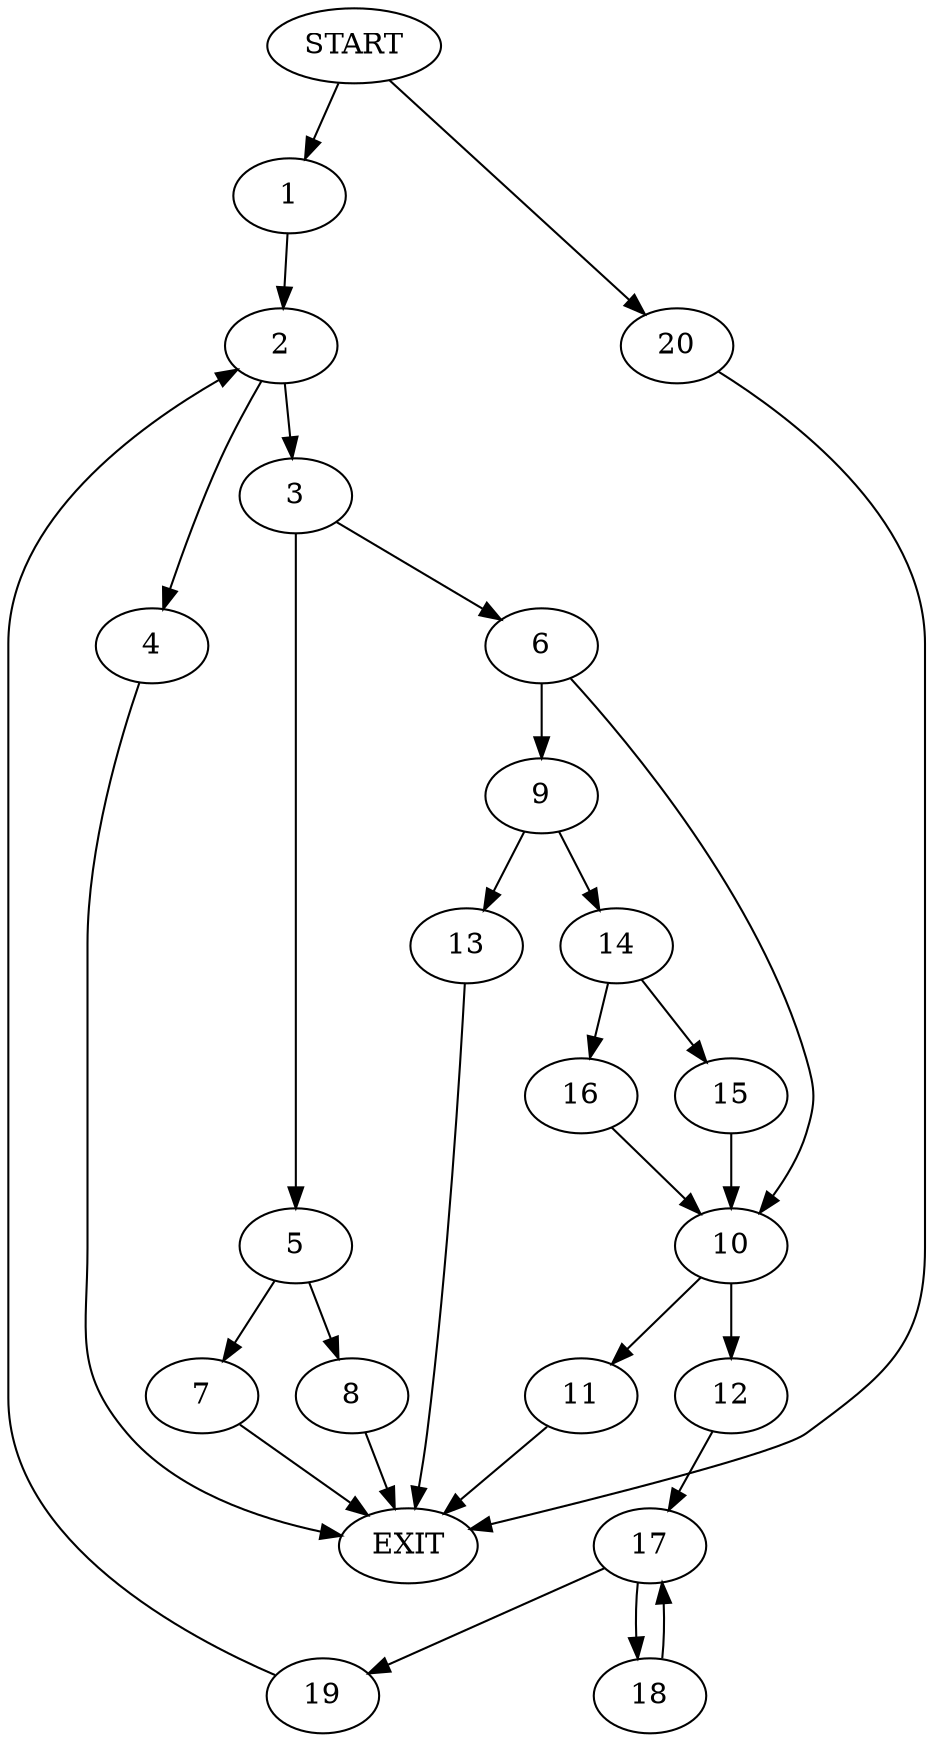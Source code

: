 digraph {
0 [label="START"]
21 [label="EXIT"]
0 -> 1
1 -> 2
2 -> 3
2 -> 4
4 -> 21
3 -> 5
3 -> 6
5 -> 7
5 -> 8
6 -> 9
6 -> 10
7 -> 21
8 -> 21
10 -> 11
10 -> 12
9 -> 13
9 -> 14
13 -> 21
14 -> 15
14 -> 16
15 -> 10
16 -> 10
12 -> 17
11 -> 21
17 -> 18
17 -> 19
18 -> 17
19 -> 2
0 -> 20
20 -> 21
}
